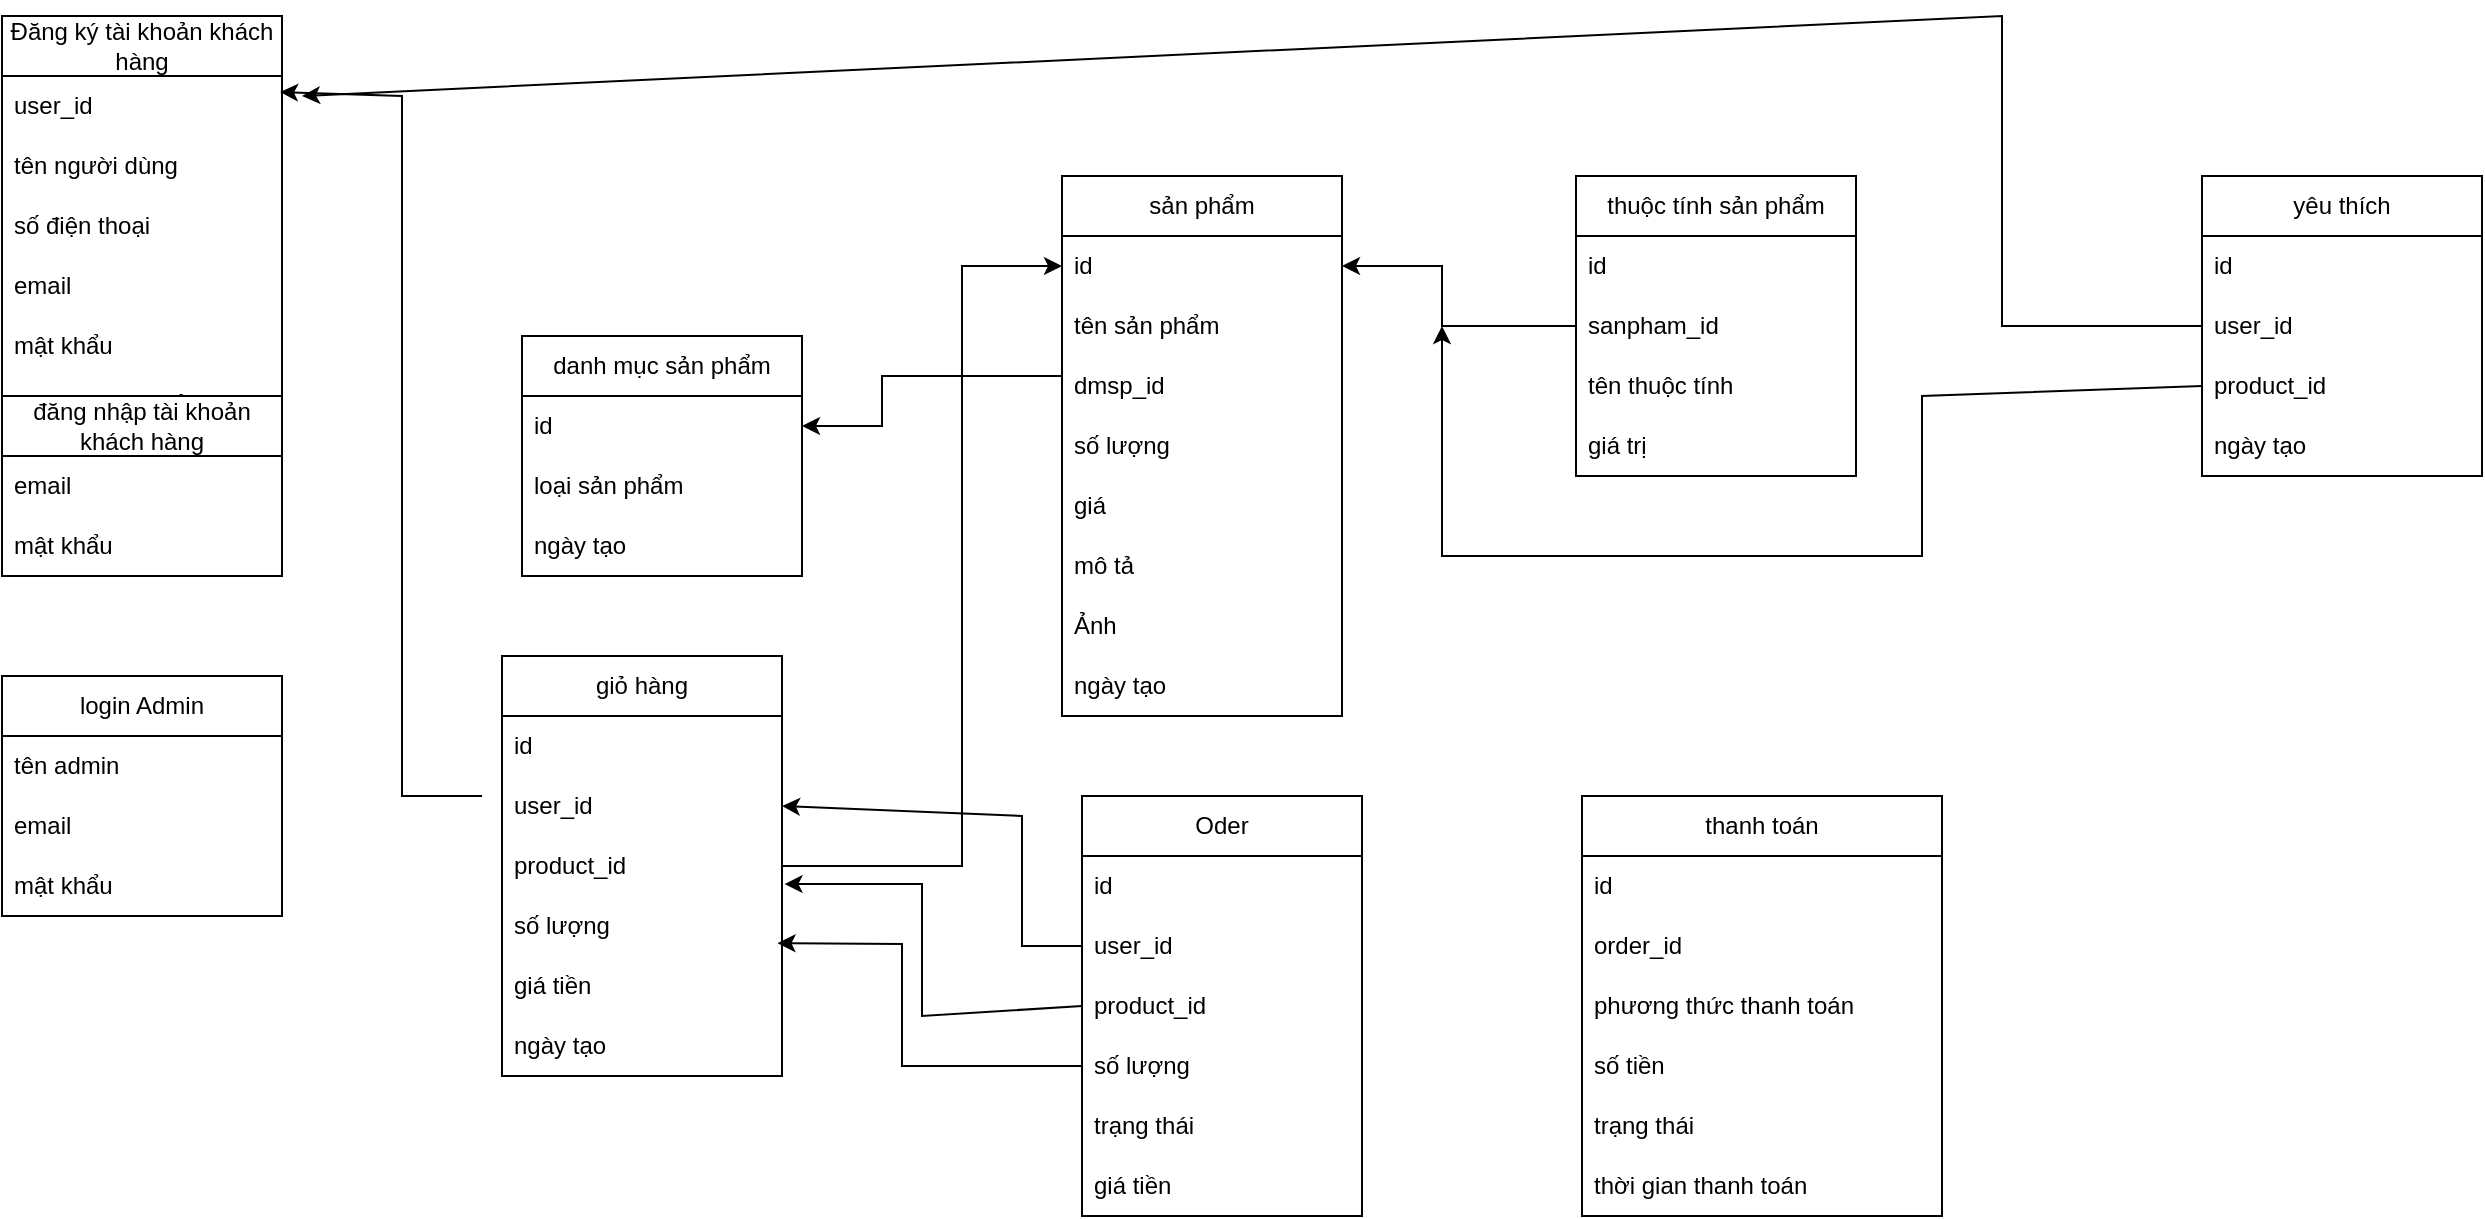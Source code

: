 <mxfile version="27.0.9">
  <diagram name="Trang-1" id="fqbZZOyRc7Ao2n69kio_">
    <mxGraphModel dx="1333" dy="559" grid="1" gridSize="10" guides="1" tooltips="1" connect="1" arrows="1" fold="1" page="1" pageScale="1" pageWidth="827" pageHeight="1169" math="0" shadow="0">
      <root>
        <mxCell id="0" />
        <mxCell id="1" parent="0" />
        <mxCell id="_KAAuAc08GYiABBizrwC-1" value="Đăng ký tài khoản khách hàng" style="swimlane;fontStyle=0;childLayout=stackLayout;horizontal=1;startSize=30;horizontalStack=0;resizeParent=1;resizeParentMax=0;resizeLast=0;collapsible=1;marginBottom=0;whiteSpace=wrap;html=1;" vertex="1" parent="1">
          <mxGeometry x="40" y="90" width="140" height="210" as="geometry" />
        </mxCell>
        <mxCell id="_KAAuAc08GYiABBizrwC-2" value="user_id" style="text;strokeColor=none;fillColor=none;align=left;verticalAlign=middle;spacingLeft=4;spacingRight=4;overflow=hidden;points=[[0,0.5],[1,0.5]];portConstraint=eastwest;rotatable=0;whiteSpace=wrap;html=1;" vertex="1" parent="_KAAuAc08GYiABBizrwC-1">
          <mxGeometry y="30" width="140" height="30" as="geometry" />
        </mxCell>
        <mxCell id="_KAAuAc08GYiABBizrwC-48" value="tên người dùng" style="text;strokeColor=none;fillColor=none;align=left;verticalAlign=middle;spacingLeft=4;spacingRight=4;overflow=hidden;points=[[0,0.5],[1,0.5]];portConstraint=eastwest;rotatable=0;whiteSpace=wrap;html=1;" vertex="1" parent="_KAAuAc08GYiABBizrwC-1">
          <mxGeometry y="60" width="140" height="30" as="geometry" />
        </mxCell>
        <mxCell id="_KAAuAc08GYiABBizrwC-76" value="số điện thoại" style="text;strokeColor=none;fillColor=none;align=left;verticalAlign=middle;spacingLeft=4;spacingRight=4;overflow=hidden;points=[[0,0.5],[1,0.5]];portConstraint=eastwest;rotatable=0;whiteSpace=wrap;html=1;" vertex="1" parent="_KAAuAc08GYiABBizrwC-1">
          <mxGeometry y="90" width="140" height="30" as="geometry" />
        </mxCell>
        <mxCell id="_KAAuAc08GYiABBizrwC-3" value="email" style="text;strokeColor=none;fillColor=none;align=left;verticalAlign=middle;spacingLeft=4;spacingRight=4;overflow=hidden;points=[[0,0.5],[1,0.5]];portConstraint=eastwest;rotatable=0;whiteSpace=wrap;html=1;" vertex="1" parent="_KAAuAc08GYiABBizrwC-1">
          <mxGeometry y="120" width="140" height="30" as="geometry" />
        </mxCell>
        <mxCell id="_KAAuAc08GYiABBizrwC-4" value="mật khẩu" style="text;strokeColor=none;fillColor=none;align=left;verticalAlign=middle;spacingLeft=4;spacingRight=4;overflow=hidden;points=[[0,0.5],[1,0.5]];portConstraint=eastwest;rotatable=0;whiteSpace=wrap;html=1;" vertex="1" parent="_KAAuAc08GYiABBizrwC-1">
          <mxGeometry y="150" width="140" height="30" as="geometry" />
        </mxCell>
        <mxCell id="_KAAuAc08GYiABBizrwC-5" value="confrim mật khẩu" style="text;strokeColor=none;fillColor=none;align=left;verticalAlign=middle;spacingLeft=4;spacingRight=4;overflow=hidden;points=[[0,0.5],[1,0.5]];portConstraint=eastwest;rotatable=0;whiteSpace=wrap;html=1;" vertex="1" parent="_KAAuAc08GYiABBizrwC-1">
          <mxGeometry y="180" width="140" height="30" as="geometry" />
        </mxCell>
        <mxCell id="_KAAuAc08GYiABBizrwC-6" value="đăng nhập tài khoản khách hàng" style="swimlane;fontStyle=0;childLayout=stackLayout;horizontal=1;startSize=30;horizontalStack=0;resizeParent=1;resizeParentMax=0;resizeLast=0;collapsible=1;marginBottom=0;whiteSpace=wrap;html=1;" vertex="1" parent="1">
          <mxGeometry x="40" y="280" width="140" height="90" as="geometry" />
        </mxCell>
        <mxCell id="_KAAuAc08GYiABBizrwC-7" value="email" style="text;strokeColor=none;fillColor=none;align=left;verticalAlign=middle;spacingLeft=4;spacingRight=4;overflow=hidden;points=[[0,0.5],[1,0.5]];portConstraint=eastwest;rotatable=0;whiteSpace=wrap;html=1;" vertex="1" parent="_KAAuAc08GYiABBizrwC-6">
          <mxGeometry y="30" width="140" height="30" as="geometry" />
        </mxCell>
        <mxCell id="_KAAuAc08GYiABBizrwC-8" value="mật khẩu" style="text;strokeColor=none;fillColor=none;align=left;verticalAlign=middle;spacingLeft=4;spacingRight=4;overflow=hidden;points=[[0,0.5],[1,0.5]];portConstraint=eastwest;rotatable=0;whiteSpace=wrap;html=1;" vertex="1" parent="_KAAuAc08GYiABBizrwC-6">
          <mxGeometry y="60" width="140" height="30" as="geometry" />
        </mxCell>
        <mxCell id="_KAAuAc08GYiABBizrwC-10" value="login Admin" style="swimlane;fontStyle=0;childLayout=stackLayout;horizontal=1;startSize=30;horizontalStack=0;resizeParent=1;resizeParentMax=0;resizeLast=0;collapsible=1;marginBottom=0;whiteSpace=wrap;html=1;" vertex="1" parent="1">
          <mxGeometry x="40" y="420" width="140" height="120" as="geometry" />
        </mxCell>
        <mxCell id="_KAAuAc08GYiABBizrwC-11" value="tên admin" style="text;strokeColor=none;fillColor=none;align=left;verticalAlign=middle;spacingLeft=4;spacingRight=4;overflow=hidden;points=[[0,0.5],[1,0.5]];portConstraint=eastwest;rotatable=0;whiteSpace=wrap;html=1;" vertex="1" parent="_KAAuAc08GYiABBizrwC-10">
          <mxGeometry y="30" width="140" height="30" as="geometry" />
        </mxCell>
        <mxCell id="_KAAuAc08GYiABBizrwC-14" value="email&amp;nbsp;" style="text;strokeColor=none;fillColor=none;align=left;verticalAlign=middle;spacingLeft=4;spacingRight=4;overflow=hidden;points=[[0,0.5],[1,0.5]];portConstraint=eastwest;rotatable=0;whiteSpace=wrap;html=1;" vertex="1" parent="_KAAuAc08GYiABBizrwC-10">
          <mxGeometry y="60" width="140" height="30" as="geometry" />
        </mxCell>
        <mxCell id="_KAAuAc08GYiABBizrwC-12" value="mật khẩu" style="text;strokeColor=none;fillColor=none;align=left;verticalAlign=middle;spacingLeft=4;spacingRight=4;overflow=hidden;points=[[0,0.5],[1,0.5]];portConstraint=eastwest;rotatable=0;whiteSpace=wrap;html=1;" vertex="1" parent="_KAAuAc08GYiABBizrwC-10">
          <mxGeometry y="90" width="140" height="30" as="geometry" />
        </mxCell>
        <mxCell id="_KAAuAc08GYiABBizrwC-15" value="danh mục sản phẩm" style="swimlane;fontStyle=0;childLayout=stackLayout;horizontal=1;startSize=30;horizontalStack=0;resizeParent=1;resizeParentMax=0;resizeLast=0;collapsible=1;marginBottom=0;whiteSpace=wrap;html=1;" vertex="1" parent="1">
          <mxGeometry x="300" y="250" width="140" height="120" as="geometry" />
        </mxCell>
        <mxCell id="_KAAuAc08GYiABBizrwC-17" value="id" style="text;strokeColor=none;fillColor=none;align=left;verticalAlign=middle;spacingLeft=4;spacingRight=4;overflow=hidden;points=[[0,0.5],[1,0.5]];portConstraint=eastwest;rotatable=0;whiteSpace=wrap;html=1;" vertex="1" parent="_KAAuAc08GYiABBizrwC-15">
          <mxGeometry y="30" width="140" height="30" as="geometry" />
        </mxCell>
        <mxCell id="_KAAuAc08GYiABBizrwC-18" value="loại sản phẩm" style="text;strokeColor=none;fillColor=none;align=left;verticalAlign=middle;spacingLeft=4;spacingRight=4;overflow=hidden;points=[[0,0.5],[1,0.5]];portConstraint=eastwest;rotatable=0;whiteSpace=wrap;html=1;" vertex="1" parent="_KAAuAc08GYiABBizrwC-15">
          <mxGeometry y="60" width="140" height="30" as="geometry" />
        </mxCell>
        <mxCell id="_KAAuAc08GYiABBizrwC-31" value="ngày tạo" style="text;strokeColor=none;fillColor=none;align=left;verticalAlign=middle;spacingLeft=4;spacingRight=4;overflow=hidden;points=[[0,0.5],[1,0.5]];portConstraint=eastwest;rotatable=0;whiteSpace=wrap;html=1;" vertex="1" parent="_KAAuAc08GYiABBizrwC-15">
          <mxGeometry y="90" width="140" height="30" as="geometry" />
        </mxCell>
        <mxCell id="_KAAuAc08GYiABBizrwC-22" value="sản phẩm" style="swimlane;fontStyle=0;childLayout=stackLayout;horizontal=1;startSize=30;horizontalStack=0;resizeParent=1;resizeParentMax=0;resizeLast=0;collapsible=1;marginBottom=0;whiteSpace=wrap;html=1;" vertex="1" parent="1">
          <mxGeometry x="570" y="170" width="140" height="270" as="geometry" />
        </mxCell>
        <mxCell id="_KAAuAc08GYiABBizrwC-23" value="id" style="text;strokeColor=none;fillColor=none;align=left;verticalAlign=middle;spacingLeft=4;spacingRight=4;overflow=hidden;points=[[0,0.5],[1,0.5]];portConstraint=eastwest;rotatable=0;whiteSpace=wrap;html=1;" vertex="1" parent="_KAAuAc08GYiABBizrwC-22">
          <mxGeometry y="30" width="140" height="30" as="geometry" />
        </mxCell>
        <mxCell id="_KAAuAc08GYiABBizrwC-24" value="tên sản phẩm" style="text;strokeColor=none;fillColor=none;align=left;verticalAlign=middle;spacingLeft=4;spacingRight=4;overflow=hidden;points=[[0,0.5],[1,0.5]];portConstraint=eastwest;rotatable=0;whiteSpace=wrap;html=1;" vertex="1" parent="_KAAuAc08GYiABBizrwC-22">
          <mxGeometry y="60" width="140" height="30" as="geometry" />
        </mxCell>
        <mxCell id="_KAAuAc08GYiABBizrwC-32" value="dmsp_id" style="text;strokeColor=none;fillColor=none;align=left;verticalAlign=middle;spacingLeft=4;spacingRight=4;overflow=hidden;points=[[0,0.5],[1,0.5]];portConstraint=eastwest;rotatable=0;whiteSpace=wrap;html=1;" vertex="1" parent="_KAAuAc08GYiABBizrwC-22">
          <mxGeometry y="90" width="140" height="30" as="geometry" />
        </mxCell>
        <mxCell id="_KAAuAc08GYiABBizrwC-25" value="số lượng" style="text;strokeColor=none;fillColor=none;align=left;verticalAlign=middle;spacingLeft=4;spacingRight=4;overflow=hidden;points=[[0,0.5],[1,0.5]];portConstraint=eastwest;rotatable=0;whiteSpace=wrap;html=1;" vertex="1" parent="_KAAuAc08GYiABBizrwC-22">
          <mxGeometry y="120" width="140" height="30" as="geometry" />
        </mxCell>
        <mxCell id="_KAAuAc08GYiABBizrwC-33" value="giá" style="text;strokeColor=none;fillColor=none;align=left;verticalAlign=middle;spacingLeft=4;spacingRight=4;overflow=hidden;points=[[0,0.5],[1,0.5]];portConstraint=eastwest;rotatable=0;whiteSpace=wrap;html=1;" vertex="1" parent="_KAAuAc08GYiABBizrwC-22">
          <mxGeometry y="150" width="140" height="30" as="geometry" />
        </mxCell>
        <mxCell id="_KAAuAc08GYiABBizrwC-34" value="mô tả" style="text;strokeColor=none;fillColor=none;align=left;verticalAlign=middle;spacingLeft=4;spacingRight=4;overflow=hidden;points=[[0,0.5],[1,0.5]];portConstraint=eastwest;rotatable=0;whiteSpace=wrap;html=1;" vertex="1" parent="_KAAuAc08GYiABBizrwC-22">
          <mxGeometry y="180" width="140" height="30" as="geometry" />
        </mxCell>
        <mxCell id="_KAAuAc08GYiABBizrwC-35" value="Ảnh" style="text;strokeColor=none;fillColor=none;align=left;verticalAlign=middle;spacingLeft=4;spacingRight=4;overflow=hidden;points=[[0,0.5],[1,0.5]];portConstraint=eastwest;rotatable=0;whiteSpace=wrap;html=1;" vertex="1" parent="_KAAuAc08GYiABBizrwC-22">
          <mxGeometry y="210" width="140" height="30" as="geometry" />
        </mxCell>
        <mxCell id="_KAAuAc08GYiABBizrwC-36" value="ngày tạo" style="text;strokeColor=none;fillColor=none;align=left;verticalAlign=middle;spacingLeft=4;spacingRight=4;overflow=hidden;points=[[0,0.5],[1,0.5]];portConstraint=eastwest;rotatable=0;whiteSpace=wrap;html=1;" vertex="1" parent="_KAAuAc08GYiABBizrwC-22">
          <mxGeometry y="240" width="140" height="30" as="geometry" />
        </mxCell>
        <mxCell id="_KAAuAc08GYiABBizrwC-26" value="" style="endArrow=classic;html=1;rounded=0;exitX=0;exitY=0.5;exitDx=0;exitDy=0;entryX=1;entryY=0.5;entryDx=0;entryDy=0;" edge="1" parent="1" target="_KAAuAc08GYiABBizrwC-17">
          <mxGeometry width="50" height="50" relative="1" as="geometry">
            <mxPoint x="570" y="270" as="sourcePoint" />
            <mxPoint x="440" y="350" as="targetPoint" />
            <Array as="points">
              <mxPoint x="480" y="270" />
              <mxPoint x="480" y="295" />
            </Array>
          </mxGeometry>
        </mxCell>
        <mxCell id="_KAAuAc08GYiABBizrwC-27" value="thuộc tính sản phẩm" style="swimlane;fontStyle=0;childLayout=stackLayout;horizontal=1;startSize=30;horizontalStack=0;resizeParent=1;resizeParentMax=0;resizeLast=0;collapsible=1;marginBottom=0;whiteSpace=wrap;html=1;" vertex="1" parent="1">
          <mxGeometry x="827" y="170" width="140" height="150" as="geometry" />
        </mxCell>
        <mxCell id="_KAAuAc08GYiABBizrwC-28" value="id" style="text;strokeColor=none;fillColor=none;align=left;verticalAlign=middle;spacingLeft=4;spacingRight=4;overflow=hidden;points=[[0,0.5],[1,0.5]];portConstraint=eastwest;rotatable=0;whiteSpace=wrap;html=1;" vertex="1" parent="_KAAuAc08GYiABBizrwC-27">
          <mxGeometry y="30" width="140" height="30" as="geometry" />
        </mxCell>
        <mxCell id="_KAAuAc08GYiABBizrwC-29" value="sanpham_id" style="text;strokeColor=none;fillColor=none;align=left;verticalAlign=middle;spacingLeft=4;spacingRight=4;overflow=hidden;points=[[0,0.5],[1,0.5]];portConstraint=eastwest;rotatable=0;whiteSpace=wrap;html=1;" vertex="1" parent="_KAAuAc08GYiABBizrwC-27">
          <mxGeometry y="60" width="140" height="30" as="geometry" />
        </mxCell>
        <mxCell id="_KAAuAc08GYiABBizrwC-30" value="tên thuộc tính" style="text;strokeColor=none;fillColor=none;align=left;verticalAlign=middle;spacingLeft=4;spacingRight=4;overflow=hidden;points=[[0,0.5],[1,0.5]];portConstraint=eastwest;rotatable=0;whiteSpace=wrap;html=1;" vertex="1" parent="_KAAuAc08GYiABBizrwC-27">
          <mxGeometry y="90" width="140" height="30" as="geometry" />
        </mxCell>
        <mxCell id="_KAAuAc08GYiABBizrwC-38" value="giá trị" style="text;strokeColor=none;fillColor=none;align=left;verticalAlign=middle;spacingLeft=4;spacingRight=4;overflow=hidden;points=[[0,0.5],[1,0.5]];portConstraint=eastwest;rotatable=0;whiteSpace=wrap;html=1;" vertex="1" parent="_KAAuAc08GYiABBizrwC-27">
          <mxGeometry y="120" width="140" height="30" as="geometry" />
        </mxCell>
        <mxCell id="_KAAuAc08GYiABBizrwC-37" value="" style="endArrow=classic;html=1;rounded=0;exitX=0;exitY=0.5;exitDx=0;exitDy=0;entryX=1;entryY=0.5;entryDx=0;entryDy=0;" edge="1" parent="1" source="_KAAuAc08GYiABBizrwC-29" target="_KAAuAc08GYiABBizrwC-23">
          <mxGeometry width="50" height="50" relative="1" as="geometry">
            <mxPoint x="720" y="250" as="sourcePoint" />
            <mxPoint x="770" y="200" as="targetPoint" />
            <Array as="points">
              <mxPoint x="760" y="245" />
              <mxPoint x="760" y="215" />
            </Array>
          </mxGeometry>
        </mxCell>
        <mxCell id="_KAAuAc08GYiABBizrwC-39" value="giỏ hàng" style="swimlane;fontStyle=0;childLayout=stackLayout;horizontal=1;startSize=30;horizontalStack=0;resizeParent=1;resizeParentMax=0;resizeLast=0;collapsible=1;marginBottom=0;whiteSpace=wrap;html=1;" vertex="1" parent="1">
          <mxGeometry x="290" y="410" width="140" height="210" as="geometry" />
        </mxCell>
        <mxCell id="_KAAuAc08GYiABBizrwC-40" value="id" style="text;strokeColor=none;fillColor=none;align=left;verticalAlign=middle;spacingLeft=4;spacingRight=4;overflow=hidden;points=[[0,0.5],[1,0.5]];portConstraint=eastwest;rotatable=0;whiteSpace=wrap;html=1;" vertex="1" parent="_KAAuAc08GYiABBizrwC-39">
          <mxGeometry y="30" width="140" height="30" as="geometry" />
        </mxCell>
        <mxCell id="_KAAuAc08GYiABBizrwC-41" value="user_id" style="text;strokeColor=none;fillColor=none;align=left;verticalAlign=middle;spacingLeft=4;spacingRight=4;overflow=hidden;points=[[0,0.5],[1,0.5]];portConstraint=eastwest;rotatable=0;whiteSpace=wrap;html=1;" vertex="1" parent="_KAAuAc08GYiABBizrwC-39">
          <mxGeometry y="60" width="140" height="30" as="geometry" />
        </mxCell>
        <mxCell id="_KAAuAc08GYiABBizrwC-42" value="product_id" style="text;strokeColor=none;fillColor=none;align=left;verticalAlign=middle;spacingLeft=4;spacingRight=4;overflow=hidden;points=[[0,0.5],[1,0.5]];portConstraint=eastwest;rotatable=0;whiteSpace=wrap;html=1;" vertex="1" parent="_KAAuAc08GYiABBizrwC-39">
          <mxGeometry y="90" width="140" height="30" as="geometry" />
        </mxCell>
        <mxCell id="_KAAuAc08GYiABBizrwC-43" value="số lượng" style="text;strokeColor=none;fillColor=none;align=left;verticalAlign=middle;spacingLeft=4;spacingRight=4;overflow=hidden;points=[[0,0.5],[1,0.5]];portConstraint=eastwest;rotatable=0;whiteSpace=wrap;html=1;" vertex="1" parent="_KAAuAc08GYiABBizrwC-39">
          <mxGeometry y="120" width="140" height="30" as="geometry" />
        </mxCell>
        <mxCell id="_KAAuAc08GYiABBizrwC-44" value="giá tiền" style="text;strokeColor=none;fillColor=none;align=left;verticalAlign=middle;spacingLeft=4;spacingRight=4;overflow=hidden;points=[[0,0.5],[1,0.5]];portConstraint=eastwest;rotatable=0;whiteSpace=wrap;html=1;" vertex="1" parent="_KAAuAc08GYiABBizrwC-39">
          <mxGeometry y="150" width="140" height="30" as="geometry" />
        </mxCell>
        <mxCell id="_KAAuAc08GYiABBizrwC-45" value="ngày tạo" style="text;strokeColor=none;fillColor=none;align=left;verticalAlign=middle;spacingLeft=4;spacingRight=4;overflow=hidden;points=[[0,0.5],[1,0.5]];portConstraint=eastwest;rotatable=0;whiteSpace=wrap;html=1;" vertex="1" parent="_KAAuAc08GYiABBizrwC-39">
          <mxGeometry y="180" width="140" height="30" as="geometry" />
        </mxCell>
        <mxCell id="_KAAuAc08GYiABBizrwC-46" value="" style="endArrow=classic;html=1;rounded=0;exitX=1;exitY=0.5;exitDx=0;exitDy=0;entryX=0;entryY=0.5;entryDx=0;entryDy=0;" edge="1" parent="1" source="_KAAuAc08GYiABBizrwC-42" target="_KAAuAc08GYiABBizrwC-23">
          <mxGeometry width="50" height="50" relative="1" as="geometry">
            <mxPoint x="450" y="460" as="sourcePoint" />
            <mxPoint x="520" y="210" as="targetPoint" />
            <Array as="points">
              <mxPoint x="520" y="515" />
              <mxPoint x="520" y="455" />
              <mxPoint x="520" y="215" />
            </Array>
          </mxGeometry>
        </mxCell>
        <mxCell id="_KAAuAc08GYiABBizrwC-47" value="" style="endArrow=classic;html=1;rounded=0;entryX=0.993;entryY=0.267;entryDx=0;entryDy=0;entryPerimeter=0;" edge="1" parent="1" target="_KAAuAc08GYiABBizrwC-2">
          <mxGeometry width="50" height="50" relative="1" as="geometry">
            <mxPoint x="280" y="480" as="sourcePoint" />
            <mxPoint x="310" y="140" as="targetPoint" />
            <Array as="points">
              <mxPoint x="240" y="480" />
              <mxPoint x="240" y="130" />
            </Array>
          </mxGeometry>
        </mxCell>
        <mxCell id="_KAAuAc08GYiABBizrwC-50" value="Oder" style="swimlane;fontStyle=0;childLayout=stackLayout;horizontal=1;startSize=30;horizontalStack=0;resizeParent=1;resizeParentMax=0;resizeLast=0;collapsible=1;marginBottom=0;whiteSpace=wrap;html=1;" vertex="1" parent="1">
          <mxGeometry x="580" y="480" width="140" height="210" as="geometry" />
        </mxCell>
        <mxCell id="_KAAuAc08GYiABBizrwC-51" value="id" style="text;strokeColor=none;fillColor=none;align=left;verticalAlign=middle;spacingLeft=4;spacingRight=4;overflow=hidden;points=[[0,0.5],[1,0.5]];portConstraint=eastwest;rotatable=0;whiteSpace=wrap;html=1;" vertex="1" parent="_KAAuAc08GYiABBizrwC-50">
          <mxGeometry y="30" width="140" height="30" as="geometry" />
        </mxCell>
        <mxCell id="_KAAuAc08GYiABBizrwC-52" value="user_id" style="text;strokeColor=none;fillColor=none;align=left;verticalAlign=middle;spacingLeft=4;spacingRight=4;overflow=hidden;points=[[0,0.5],[1,0.5]];portConstraint=eastwest;rotatable=0;whiteSpace=wrap;html=1;" vertex="1" parent="_KAAuAc08GYiABBizrwC-50">
          <mxGeometry y="60" width="140" height="30" as="geometry" />
        </mxCell>
        <mxCell id="_KAAuAc08GYiABBizrwC-53" value="product_id" style="text;strokeColor=none;fillColor=none;align=left;verticalAlign=middle;spacingLeft=4;spacingRight=4;overflow=hidden;points=[[0,0.5],[1,0.5]];portConstraint=eastwest;rotatable=0;whiteSpace=wrap;html=1;" vertex="1" parent="_KAAuAc08GYiABBizrwC-50">
          <mxGeometry y="90" width="140" height="30" as="geometry" />
        </mxCell>
        <mxCell id="_KAAuAc08GYiABBizrwC-55" value="số lượng" style="text;strokeColor=none;fillColor=none;align=left;verticalAlign=middle;spacingLeft=4;spacingRight=4;overflow=hidden;points=[[0,0.5],[1,0.5]];portConstraint=eastwest;rotatable=0;whiteSpace=wrap;html=1;" vertex="1" parent="_KAAuAc08GYiABBizrwC-50">
          <mxGeometry y="120" width="140" height="30" as="geometry" />
        </mxCell>
        <mxCell id="_KAAuAc08GYiABBizrwC-56" value="trạng thái" style="text;strokeColor=none;fillColor=none;align=left;verticalAlign=middle;spacingLeft=4;spacingRight=4;overflow=hidden;points=[[0,0.5],[1,0.5]];portConstraint=eastwest;rotatable=0;whiteSpace=wrap;html=1;" vertex="1" parent="_KAAuAc08GYiABBizrwC-50">
          <mxGeometry y="150" width="140" height="30" as="geometry" />
        </mxCell>
        <mxCell id="_KAAuAc08GYiABBizrwC-54" value="giá tiền" style="text;strokeColor=none;fillColor=none;align=left;verticalAlign=middle;spacingLeft=4;spacingRight=4;overflow=hidden;points=[[0,0.5],[1,0.5]];portConstraint=eastwest;rotatable=0;whiteSpace=wrap;html=1;" vertex="1" parent="_KAAuAc08GYiABBizrwC-50">
          <mxGeometry y="180" width="140" height="30" as="geometry" />
        </mxCell>
        <mxCell id="_KAAuAc08GYiABBizrwC-57" value="" style="endArrow=classic;html=1;rounded=0;exitX=0;exitY=0.5;exitDx=0;exitDy=0;entryX=1;entryY=0.5;entryDx=0;entryDy=0;" edge="1" parent="1" source="_KAAuAc08GYiABBizrwC-52" target="_KAAuAc08GYiABBizrwC-41">
          <mxGeometry width="50" height="50" relative="1" as="geometry">
            <mxPoint x="500" y="580" as="sourcePoint" />
            <mxPoint x="550" y="530" as="targetPoint" />
            <Array as="points">
              <mxPoint x="550" y="555" />
              <mxPoint x="550" y="490" />
            </Array>
          </mxGeometry>
        </mxCell>
        <mxCell id="_KAAuAc08GYiABBizrwC-58" value="" style="endArrow=classic;html=1;rounded=0;exitX=0;exitY=0.5;exitDx=0;exitDy=0;entryX=1.009;entryY=0.801;entryDx=0;entryDy=0;entryPerimeter=0;" edge="1" parent="1" source="_KAAuAc08GYiABBizrwC-53" target="_KAAuAc08GYiABBizrwC-42">
          <mxGeometry width="50" height="50" relative="1" as="geometry">
            <mxPoint x="480" y="620" as="sourcePoint" />
            <mxPoint x="530" y="570" as="targetPoint" />
            <Array as="points">
              <mxPoint x="500" y="590" />
              <mxPoint x="500" y="524" />
            </Array>
          </mxGeometry>
        </mxCell>
        <mxCell id="_KAAuAc08GYiABBizrwC-60" value="" style="endArrow=classic;html=1;rounded=0;exitX=0;exitY=0.5;exitDx=0;exitDy=0;entryX=0.984;entryY=0.787;entryDx=0;entryDy=0;entryPerimeter=0;" edge="1" parent="1" source="_KAAuAc08GYiABBizrwC-55" target="_KAAuAc08GYiABBizrwC-43">
          <mxGeometry width="50" height="50" relative="1" as="geometry">
            <mxPoint x="520" y="630" as="sourcePoint" />
            <mxPoint x="570" y="580" as="targetPoint" />
            <Array as="points">
              <mxPoint x="490" y="615" />
              <mxPoint x="490" y="554" />
            </Array>
          </mxGeometry>
        </mxCell>
        <mxCell id="_KAAuAc08GYiABBizrwC-61" value="yêu thích" style="swimlane;fontStyle=0;childLayout=stackLayout;horizontal=1;startSize=30;horizontalStack=0;resizeParent=1;resizeParentMax=0;resizeLast=0;collapsible=1;marginBottom=0;whiteSpace=wrap;html=1;" vertex="1" parent="1">
          <mxGeometry x="1140" y="170" width="140" height="150" as="geometry" />
        </mxCell>
        <mxCell id="_KAAuAc08GYiABBizrwC-62" value="id" style="text;strokeColor=none;fillColor=none;align=left;verticalAlign=middle;spacingLeft=4;spacingRight=4;overflow=hidden;points=[[0,0.5],[1,0.5]];portConstraint=eastwest;rotatable=0;whiteSpace=wrap;html=1;" vertex="1" parent="_KAAuAc08GYiABBizrwC-61">
          <mxGeometry y="30" width="140" height="30" as="geometry" />
        </mxCell>
        <mxCell id="_KAAuAc08GYiABBizrwC-63" value="user_id" style="text;strokeColor=none;fillColor=none;align=left;verticalAlign=middle;spacingLeft=4;spacingRight=4;overflow=hidden;points=[[0,0.5],[1,0.5]];portConstraint=eastwest;rotatable=0;whiteSpace=wrap;html=1;" vertex="1" parent="_KAAuAc08GYiABBizrwC-61">
          <mxGeometry y="60" width="140" height="30" as="geometry" />
        </mxCell>
        <mxCell id="_KAAuAc08GYiABBizrwC-64" value="product_id" style="text;strokeColor=none;fillColor=none;align=left;verticalAlign=middle;spacingLeft=4;spacingRight=4;overflow=hidden;points=[[0,0.5],[1,0.5]];portConstraint=eastwest;rotatable=0;whiteSpace=wrap;html=1;" vertex="1" parent="_KAAuAc08GYiABBizrwC-61">
          <mxGeometry y="90" width="140" height="30" as="geometry" />
        </mxCell>
        <mxCell id="_KAAuAc08GYiABBizrwC-66" value="ngày tạo" style="text;strokeColor=none;fillColor=none;align=left;verticalAlign=middle;spacingLeft=4;spacingRight=4;overflow=hidden;points=[[0,0.5],[1,0.5]];portConstraint=eastwest;rotatable=0;whiteSpace=wrap;html=1;" vertex="1" parent="_KAAuAc08GYiABBizrwC-61">
          <mxGeometry y="120" width="140" height="30" as="geometry" />
        </mxCell>
        <mxCell id="_KAAuAc08GYiABBizrwC-67" value="" style="endArrow=classic;html=1;rounded=0;exitX=0;exitY=0.5;exitDx=0;exitDy=0;" edge="1" parent="1" source="_KAAuAc08GYiABBizrwC-63">
          <mxGeometry width="50" height="50" relative="1" as="geometry">
            <mxPoint x="760" y="140" as="sourcePoint" />
            <mxPoint x="190" y="130" as="targetPoint" />
            <Array as="points">
              <mxPoint x="1040" y="245" />
              <mxPoint x="1040" y="90" />
            </Array>
          </mxGeometry>
        </mxCell>
        <mxCell id="_KAAuAc08GYiABBizrwC-68" value="" style="endArrow=classic;html=1;rounded=0;exitX=0;exitY=0.5;exitDx=0;exitDy=0;" edge="1" parent="1" source="_KAAuAc08GYiABBizrwC-64">
          <mxGeometry width="50" height="50" relative="1" as="geometry">
            <mxPoint x="1060" y="390" as="sourcePoint" />
            <mxPoint x="760" y="245" as="targetPoint" />
            <Array as="points">
              <mxPoint x="1000" y="280" />
              <mxPoint x="1000" y="360" />
              <mxPoint x="760" y="360" />
              <mxPoint x="760" y="290" />
            </Array>
          </mxGeometry>
        </mxCell>
        <mxCell id="_KAAuAc08GYiABBizrwC-69" value="thanh toán" style="swimlane;fontStyle=0;childLayout=stackLayout;horizontal=1;startSize=30;horizontalStack=0;resizeParent=1;resizeParentMax=0;resizeLast=0;collapsible=1;marginBottom=0;whiteSpace=wrap;html=1;" vertex="1" parent="1">
          <mxGeometry x="830" y="480" width="180" height="210" as="geometry" />
        </mxCell>
        <mxCell id="_KAAuAc08GYiABBizrwC-70" value="id" style="text;strokeColor=none;fillColor=none;align=left;verticalAlign=middle;spacingLeft=4;spacingRight=4;overflow=hidden;points=[[0,0.5],[1,0.5]];portConstraint=eastwest;rotatable=0;whiteSpace=wrap;html=1;" vertex="1" parent="_KAAuAc08GYiABBizrwC-69">
          <mxGeometry y="30" width="180" height="30" as="geometry" />
        </mxCell>
        <mxCell id="_KAAuAc08GYiABBizrwC-71" value="order_id" style="text;strokeColor=none;fillColor=none;align=left;verticalAlign=middle;spacingLeft=4;spacingRight=4;overflow=hidden;points=[[0,0.5],[1,0.5]];portConstraint=eastwest;rotatable=0;whiteSpace=wrap;html=1;" vertex="1" parent="_KAAuAc08GYiABBizrwC-69">
          <mxGeometry y="60" width="180" height="30" as="geometry" />
        </mxCell>
        <mxCell id="_KAAuAc08GYiABBizrwC-72" value="phương thức thanh toán" style="text;strokeColor=none;fillColor=none;align=left;verticalAlign=middle;spacingLeft=4;spacingRight=4;overflow=hidden;points=[[0,0.5],[1,0.5]];portConstraint=eastwest;rotatable=0;whiteSpace=wrap;html=1;" vertex="1" parent="_KAAuAc08GYiABBizrwC-69">
          <mxGeometry y="90" width="180" height="30" as="geometry" />
        </mxCell>
        <mxCell id="_KAAuAc08GYiABBizrwC-73" value="số tiền" style="text;strokeColor=none;fillColor=none;align=left;verticalAlign=middle;spacingLeft=4;spacingRight=4;overflow=hidden;points=[[0,0.5],[1,0.5]];portConstraint=eastwest;rotatable=0;whiteSpace=wrap;html=1;" vertex="1" parent="_KAAuAc08GYiABBizrwC-69">
          <mxGeometry y="120" width="180" height="30" as="geometry" />
        </mxCell>
        <mxCell id="_KAAuAc08GYiABBizrwC-74" value="trạng thái" style="text;strokeColor=none;fillColor=none;align=left;verticalAlign=middle;spacingLeft=4;spacingRight=4;overflow=hidden;points=[[0,0.5],[1,0.5]];portConstraint=eastwest;rotatable=0;whiteSpace=wrap;html=1;" vertex="1" parent="_KAAuAc08GYiABBizrwC-69">
          <mxGeometry y="150" width="180" height="30" as="geometry" />
        </mxCell>
        <mxCell id="_KAAuAc08GYiABBizrwC-75" value="thời gian thanh toán" style="text;strokeColor=none;fillColor=none;align=left;verticalAlign=middle;spacingLeft=4;spacingRight=4;overflow=hidden;points=[[0,0.5],[1,0.5]];portConstraint=eastwest;rotatable=0;whiteSpace=wrap;html=1;" vertex="1" parent="_KAAuAc08GYiABBizrwC-69">
          <mxGeometry y="180" width="180" height="30" as="geometry" />
        </mxCell>
      </root>
    </mxGraphModel>
  </diagram>
</mxfile>
